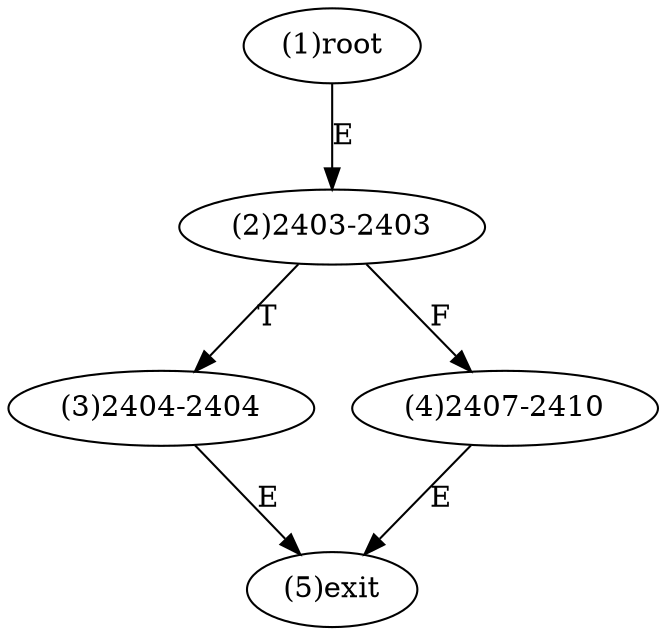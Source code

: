 digraph "" { 
1[ label="(1)root"];
2[ label="(2)2403-2403"];
3[ label="(3)2404-2404"];
4[ label="(4)2407-2410"];
5[ label="(5)exit"];
1->2[ label="E"];
2->4[ label="F"];
2->3[ label="T"];
3->5[ label="E"];
4->5[ label="E"];
}